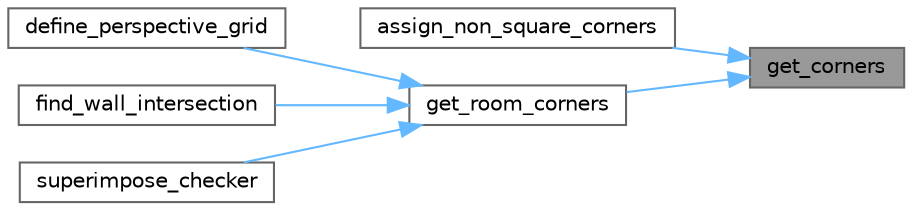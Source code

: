 digraph "get_corners"
{
 // LATEX_PDF_SIZE
  bgcolor="transparent";
  edge [fontname=Helvetica,fontsize=10,labelfontname=Helvetica,labelfontsize=10];
  node [fontname=Helvetica,fontsize=10,shape=box,height=0.2,width=0.4];
  rankdir="RL";
  Node1 [id="Node000001",label="get_corners",height=0.2,width=0.4,color="gray40", fillcolor="grey60", style="filled", fontcolor="black",tooltip=" "];
  Node1 -> Node2 [id="edge6_Node000001_Node000002",dir="back",color="steelblue1",style="solid",tooltip=" "];
  Node2 [id="Node000002",label="assign_non_square_corners",height=0.2,width=0.4,color="grey40", fillcolor="white", style="filled",URL="$a00206.html#a921523998615aa3555a3cb0ca2b36965",tooltip=" "];
  Node1 -> Node3 [id="edge7_Node000001_Node000003",dir="back",color="steelblue1",style="solid",tooltip=" "];
  Node3 [id="Node000003",label="get_room_corners",height=0.2,width=0.4,color="grey40", fillcolor="white", style="filled",URL="$a00206.html#a1cc866ee6a78b68a77485eb1eb0f00ba",tooltip=" "];
  Node3 -> Node4 [id="edge8_Node000003_Node000004",dir="back",color="steelblue1",style="solid",tooltip=" "];
  Node4 [id="Node000004",label="define_perspective_grid",height=0.2,width=0.4,color="grey40", fillcolor="white", style="filled",URL="$a00206.html#ae4a382139afef48e3b930752120b4c35",tooltip=" "];
  Node3 -> Node5 [id="edge9_Node000003_Node000005",dir="back",color="steelblue1",style="solid",tooltip=" "];
  Node5 [id="Node000005",label="find_wall_intersection",height=0.2,width=0.4,color="grey40", fillcolor="white", style="filled",URL="$a00206.html#af69d43ebb2e1d46a4e6313f41860c4fb",tooltip=" "];
  Node3 -> Node6 [id="edge10_Node000003_Node000006",dir="back",color="steelblue1",style="solid",tooltip=" "];
  Node6 [id="Node000006",label="superimpose_checker",height=0.2,width=0.4,color="grey40", fillcolor="white", style="filled",URL="$a00206.html#abeac4cbae89aef891cee148cbbbc6232",tooltip=" "];
}
